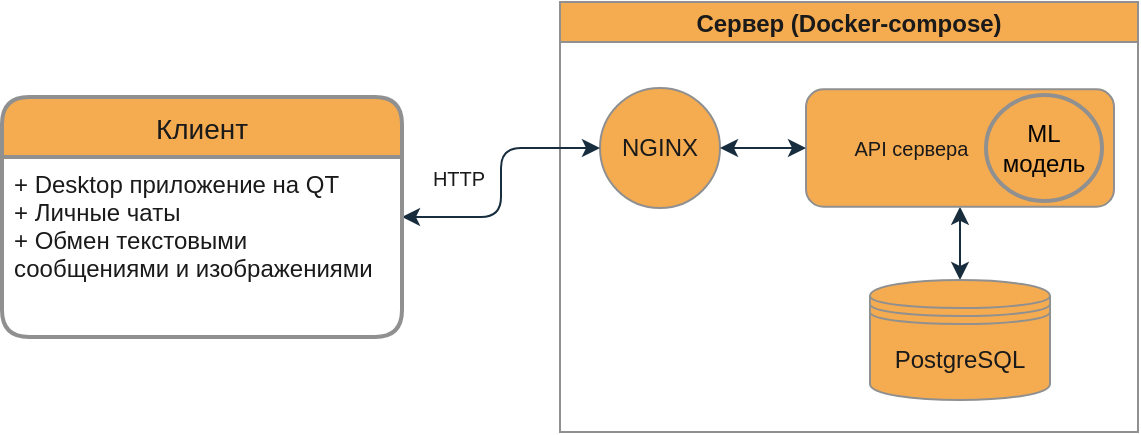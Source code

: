 <mxfile>
    <diagram id="0WvtyOaz615zLvqBjxkU" name="Страница 1">
        <mxGraphModel dx="1191" dy="945" grid="0" gridSize="10" guides="1" tooltips="1" connect="1" arrows="1" fold="1" page="0" pageScale="1" pageWidth="1169" pageHeight="827" background="#ffffff" math="0" shadow="0">
            <root>
                <mxCell id="0"/>
                <mxCell id="1" parent="0"/>
                <mxCell id="1xSHqwZw4sThJ98aLPBA-14" value="Cервер (Docker-compose)" style="swimlane;startSize=20;horizontal=1;containerType=tree;fillColor=#F5AB50;strokeColor=#909090;fontColor=#1A1A1A;" parent="1" vertex="1">
                    <mxGeometry x="341" y="-3" width="289" height="215" as="geometry">
                        <mxRectangle x="330" y="50" width="80" height="20" as="alternateBounds"/>
                    </mxGeometry>
                </mxCell>
                <mxCell id="1xSHqwZw4sThJ98aLPBA-48" style="rounded=1;orthogonalLoop=1;jettySize=auto;html=1;fontSize=10;startArrow=classic;startFill=1;labelBackgroundColor=#EEEEEE;strokeColor=#182E3E;fontColor=#1A1A1A;" parent="1xSHqwZw4sThJ98aLPBA-14" source="1xSHqwZw4sThJ98aLPBA-56" target="1xSHqwZw4sThJ98aLPBA-7" edge="1">
                    <mxGeometry relative="1" as="geometry"/>
                </mxCell>
                <mxCell id="1xSHqwZw4sThJ98aLPBA-40" value="&lt;span style=&quot;font-size: 12px&quot;&gt;NGINX&lt;/span&gt;" style="ellipse;whiteSpace=wrap;html=1;align=center;newEdgeStyle={&quot;edgeStyle&quot;:&quot;entityRelationEdgeStyle&quot;,&quot;startArrow&quot;:&quot;none&quot;,&quot;endArrow&quot;:&quot;none&quot;,&quot;segment&quot;:10,&quot;curved&quot;:1};treeFolding=1;treeMoving=1;fontSize=10;fillColor=#F5AB50;strokeColor=#909090;fontColor=#1A1A1A;" parent="1xSHqwZw4sThJ98aLPBA-14" vertex="1">
                    <mxGeometry x="20" y="43" width="60" height="60" as="geometry"/>
                </mxCell>
                <mxCell id="1xSHqwZw4sThJ98aLPBA-7" value="PostgreSQL" style="shape=datastore;whiteSpace=wrap;html=1;fillColor=#F5AB50;strokeColor=#909090;fontColor=#1A1A1A;" parent="1xSHqwZw4sThJ98aLPBA-14" vertex="1">
                    <mxGeometry x="155" y="139" width="90" height="60" as="geometry"/>
                </mxCell>
                <mxCell id="1xSHqwZw4sThJ98aLPBA-56" value="&lt;span style=&quot;white-space: pre&quot;&gt;&#9;&lt;/span&gt;API сервера" style="rounded=1;whiteSpace=wrap;html=1;fontSize=10;fillColor=#F5AB50;strokeColor=#909090;fontColor=#1A1A1A;align=left;" parent="1xSHqwZw4sThJ98aLPBA-14" vertex="1">
                    <mxGeometry x="123" y="43.63" width="154" height="58.75" as="geometry"/>
                </mxCell>
                <mxCell id="1xSHqwZw4sThJ98aLPBA-57" style="edgeStyle=orthogonalEdgeStyle;rounded=1;orthogonalLoop=1;jettySize=auto;html=1;entryX=0;entryY=0.5;entryDx=0;entryDy=0;fontSize=10;startArrow=classic;startFill=1;exitX=1;exitY=0.5;exitDx=0;exitDy=0;labelBackgroundColor=#EEEEEE;strokeColor=#182E3E;fontColor=#1A1A1A;" parent="1xSHqwZw4sThJ98aLPBA-14" source="1xSHqwZw4sThJ98aLPBA-40" target="1xSHqwZw4sThJ98aLPBA-56" edge="1">
                    <mxGeometry relative="1" as="geometry">
                        <mxPoint x="88" y="187.5" as="sourcePoint"/>
                        <mxPoint x="185" y="242.5" as="targetPoint"/>
                    </mxGeometry>
                </mxCell>
                <mxCell id="3" value="&lt;font color=&quot;#050505&quot;&gt;ML модель&lt;/font&gt;" style="ellipse;whiteSpace=wrap;html=1;labelBackgroundColor=none;fillColor=none;strokeWidth=2;strokeColor=#909090;" parent="1xSHqwZw4sThJ98aLPBA-14" vertex="1">
                    <mxGeometry x="213" y="46.51" width="58" height="52.99" as="geometry"/>
                </mxCell>
                <mxCell id="1xSHqwZw4sThJ98aLPBA-66" style="edgeStyle=orthogonalEdgeStyle;rounded=1;orthogonalLoop=1;jettySize=auto;html=1;entryX=0;entryY=0.5;entryDx=0;entryDy=0;fontSize=10;startArrow=classic;startFill=1;labelBackgroundColor=#EEEEEE;strokeColor=#182E3E;fontColor=#1A1A1A;" parent="1" source="1xSHqwZw4sThJ98aLPBA-62" target="1xSHqwZw4sThJ98aLPBA-40" edge="1">
                    <mxGeometry relative="1" as="geometry"/>
                </mxCell>
                <mxCell id="1xSHqwZw4sThJ98aLPBA-67" value="HTTP" style="edgeLabel;html=1;align=center;verticalAlign=middle;resizable=0;points=[];fontSize=10;labelBackgroundColor=none;fontColor=#1A1A1A;" parent="1xSHqwZw4sThJ98aLPBA-66" vertex="1" connectable="0">
                    <mxGeometry x="-0.251" relative="1" as="geometry">
                        <mxPoint x="-22" y="-19" as="offset"/>
                    </mxGeometry>
                </mxCell>
                <mxCell id="1xSHqwZw4sThJ98aLPBA-62" value="Клиент" style="swimlane;childLayout=stackLayout;horizontal=1;startSize=30;horizontalStack=0;rounded=1;fontSize=14;fontStyle=0;strokeWidth=2;resizeParent=0;resizeLast=1;shadow=0;dashed=0;align=center;fillColor=#F5AB50;strokeColor=#909090;fontColor=#1A1A1A;" parent="1" vertex="1">
                    <mxGeometry x="62" y="44.5" width="200" height="120" as="geometry"/>
                </mxCell>
                <mxCell id="1xSHqwZw4sThJ98aLPBA-63" value="+ Desktop приложение на QT&#10;+ Личные чаты&#10;+ Обмен текстовыми &#10;сообщениями и изображениями" style="align=left;strokeColor=none;fillColor=none;spacingLeft=4;fontSize=12;verticalAlign=top;resizable=0;rotatable=0;part=1;fontColor=#1A1A1A;" parent="1xSHqwZw4sThJ98aLPBA-62" vertex="1">
                    <mxGeometry y="30" width="200" height="90" as="geometry"/>
                </mxCell>
            </root>
        </mxGraphModel>
    </diagram>
</mxfile>